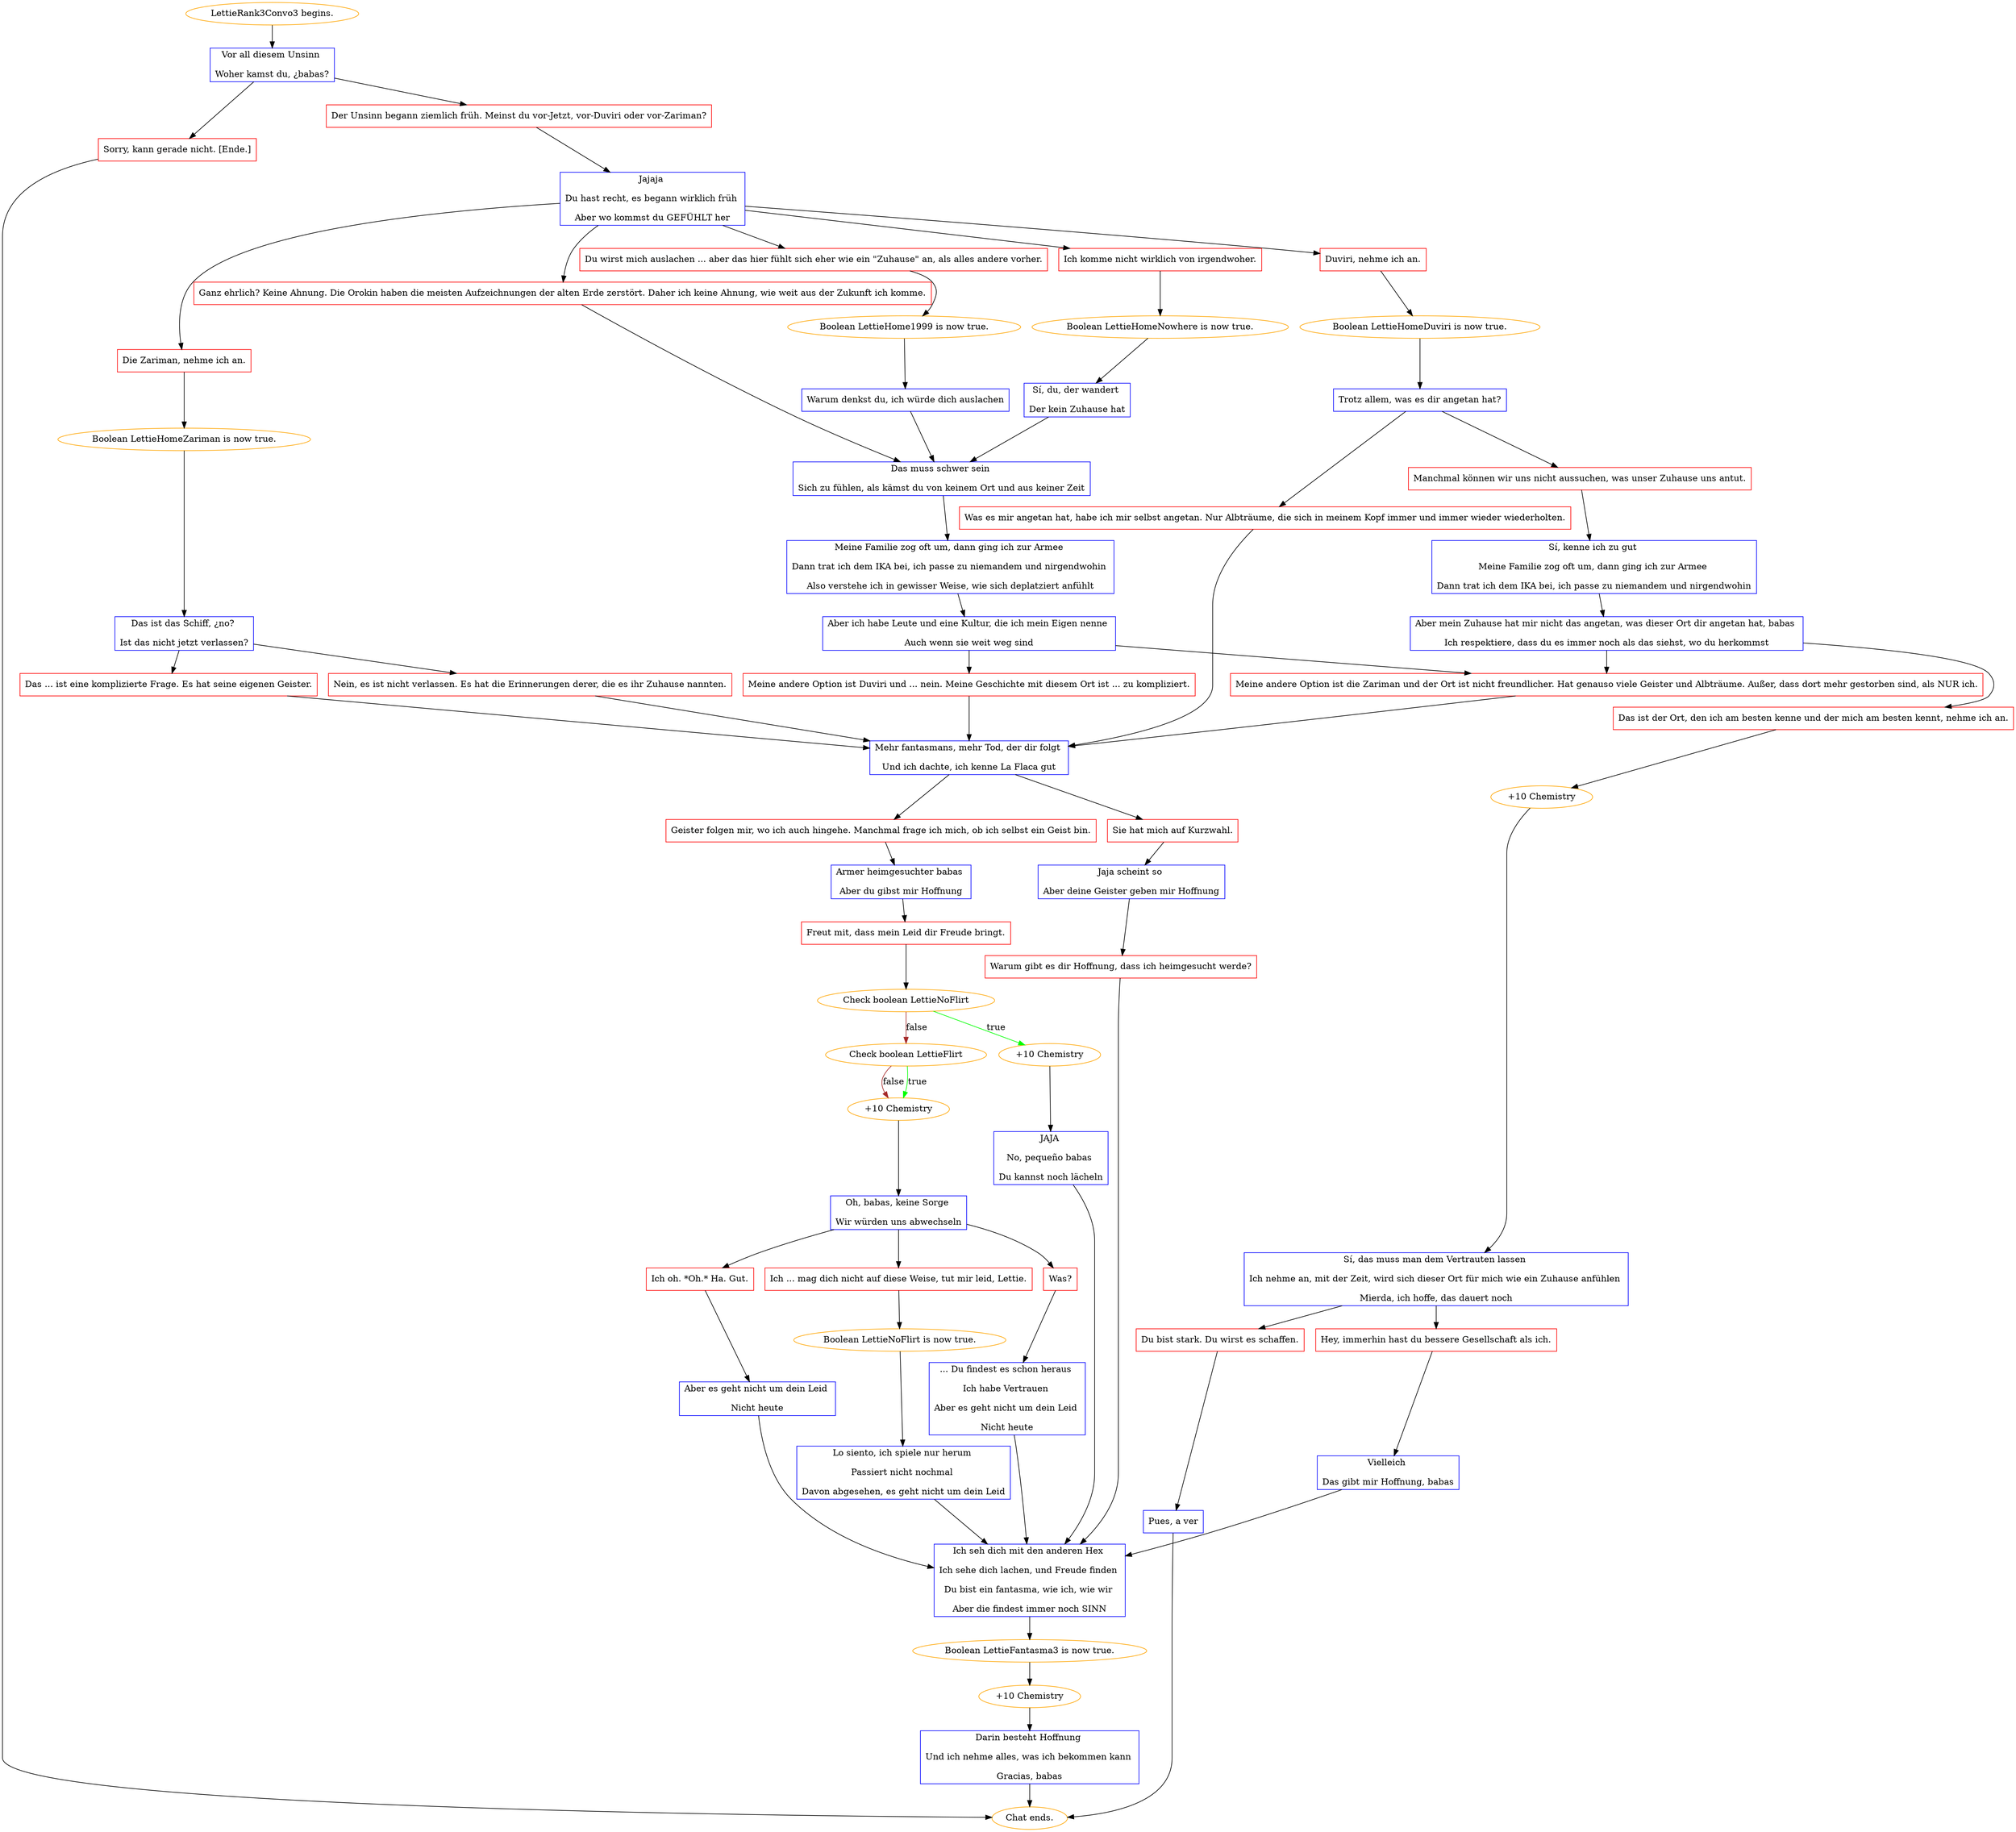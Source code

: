 digraph {
	"LettieRank3Convo3 begins." [color=orange];
		"LettieRank3Convo3 begins." -> j3593429896;
	j3593429896 [label="Vor all diesem Unsinn 
Woher kamst du, ¿babas?",shape=box,color=blue];
		j3593429896 -> j2854839273;
		j3593429896 -> j339067055;
	j2854839273 [label="Der Unsinn begann ziemlich früh. Meinst du vor-Jetzt, vor-Duviri oder vor-Zariman?",shape=box,color=red];
		j2854839273 -> j905692660;
	j339067055 [label="Sorry, kann gerade nicht. [Ende.]",shape=box,color=red];
		j339067055 -> "Chat ends.";
	j905692660 [label="Jajaja 
Du hast recht, es begann wirklich früh 
Aber wo kommst du GEFÜHLT her",shape=box,color=blue];
		j905692660 -> j2147781289;
		j905692660 -> j1986630767;
		j905692660 -> j4200024709;
		j905692660 -> j95982536;
		j905692660 -> j2608927038;
	"Chat ends." [color=orange];
	j2147781289 [label="Duviri, nehme ich an.",shape=box,color=red];
		j2147781289 -> j1673544048;
	j1986630767 [label="Die Zariman, nehme ich an.",shape=box,color=red];
		j1986630767 -> j3894524915;
	j4200024709 [label="Du wirst mich auslachen ... aber das hier fühlt sich eher wie ein \"Zuhause\" an, als alles andere vorher.",shape=box,color=red];
		j4200024709 -> j1848507819;
	j95982536 [label="Ich komme nicht wirklich von irgendwoher.",shape=box,color=red];
		j95982536 -> j1932921269;
	j2608927038 [label="Ganz ehrlich? Keine Ahnung. Die Orokin haben die meisten Aufzeichnungen der alten Erde zerstört. Daher ich keine Ahnung, wie weit aus der Zukunft ich komme.",shape=box,color=red];
		j2608927038 -> j3311966944;
	j1673544048 [label="Boolean LettieHomeDuviri is now true.",color=orange];
		j1673544048 -> j2848432270;
	j3894524915 [label="Boolean LettieHomeZariman is now true.",color=orange];
		j3894524915 -> j2456377300;
	j1848507819 [label="Boolean LettieHome1999 is now true.",color=orange];
		j1848507819 -> j1957680447;
	j1932921269 [label="Boolean LettieHomeNowhere is now true.",color=orange];
		j1932921269 -> j2937204983;
	j3311966944 [label="Das muss schwer sein 
Sich zu fühlen, als kämst du von keinem Ort und aus keiner Zeit",shape=box,color=blue];
		j3311966944 -> j2460475222;
	j2848432270 [label="Trotz allem, was es dir angetan hat?",shape=box,color=blue];
		j2848432270 -> j3286694468;
		j2848432270 -> j1345758012;
	j2456377300 [label="Das ist das Schiff, ¿no? 
Ist das nicht jetzt verlassen?",shape=box,color=blue];
		j2456377300 -> j2182372952;
		j2456377300 -> j3173860353;
	j1957680447 [label="Warum denkst du, ich würde dich auslachen",shape=box,color=blue];
		j1957680447 -> j3311966944;
	j2937204983 [label="Sí, du, der wandert 
Der kein Zuhause hat",shape=box,color=blue];
		j2937204983 -> j3311966944;
	j2460475222 [label="Meine Familie zog oft um, dann ging ich zur Armee 
Dann trat ich dem IKA bei, ich passe zu niemandem und nirgendwohin 
Also verstehe ich in gewisser Weise, wie sich deplatziert anfühlt",shape=box,color=blue];
		j2460475222 -> j1393236624;
	j3286694468 [label="Manchmal können wir uns nicht aussuchen, was unser Zuhause uns antut.",shape=box,color=red];
		j3286694468 -> j2822591960;
	j1345758012 [label="Was es mir angetan hat, habe ich mir selbst angetan. Nur Albträume, die sich in meinem Kopf immer und immer wieder wiederholten.",shape=box,color=red];
		j1345758012 -> j1169226767;
	j2182372952 [label="Das ... ist eine komplizierte Frage. Es hat seine eigenen Geister.",shape=box,color=red];
		j2182372952 -> j1169226767;
	j3173860353 [label="Nein, es ist nicht verlassen. Es hat die Erinnerungen derer, die es ihr Zuhause nannten.",shape=box,color=red];
		j3173860353 -> j1169226767;
	j1393236624 [label="Aber ich habe Leute und eine Kultur, die ich mein Eigen nenne 
Auch wenn sie weit weg sind",shape=box,color=blue];
		j1393236624 -> j4129421074;
		j1393236624 -> j2019833532;
	j2822591960 [label="Sí, kenne ich zu gut 
Meine Familie zog oft um, dann ging ich zur Armee 
Dann trat ich dem IKA bei, ich passe zu niemandem und nirgendwohin",shape=box,color=blue];
		j2822591960 -> j2565949842;
	j1169226767 [label="Mehr fantasmans, mehr Tod, der dir folgt 
Und ich dachte, ich kenne La Flaca gut",shape=box,color=blue];
		j1169226767 -> j734331309;
		j1169226767 -> j127334843;
	j4129421074 [label="Meine andere Option ist Duviri und ... nein. Meine Geschichte mit diesem Ort ist ... zu kompliziert.",shape=box,color=red];
		j4129421074 -> j1169226767;
	j2019833532 [label="Meine andere Option ist die Zariman und der Ort ist nicht freundlicher. Hat genauso viele Geister und Albträume. Außer, dass dort mehr gestorben sind, als NUR ich.",shape=box,color=red];
		j2019833532 -> j1169226767;
	j2565949842 [label="Aber mein Zuhause hat mir nicht das angetan, was dieser Ort dir angetan hat, babas 
Ich respektiere, dass du es immer noch als das siehst, wo du herkommst",shape=box,color=blue];
		j2565949842 -> j157605922;
		j2565949842 -> j2019833532;
	j734331309 [label="Sie hat mich auf Kurzwahl.",shape=box,color=red];
		j734331309 -> j530278880;
	j127334843 [label="Geister folgen mir, wo ich auch hingehe. Manchmal frage ich mich, ob ich selbst ein Geist bin.",shape=box,color=red];
		j127334843 -> j4065008347;
	j157605922 [label="Das ist der Ort, den ich am besten kenne und der mich am besten kennt, nehme ich an.",shape=box,color=red];
		j157605922 -> j2460254048;
	j530278880 [label="Jaja scheint so 
Aber deine Geister geben mir Hoffnung",shape=box,color=blue];
		j530278880 -> j341729720;
	j4065008347 [label="Armer heimgesuchter babas 
Aber du gibst mir Hoffnung",shape=box,color=blue];
		j4065008347 -> j1131559589;
	j2460254048 [label="+10 Chemistry",color=orange];
		j2460254048 -> j2143581110;
	j341729720 [label="Warum gibt es dir Hoffnung, dass ich heimgesucht werde?",shape=box,color=red];
		j341729720 -> j1285304468;
	j1131559589 [label="Freut mit, dass mein Leid dir Freude bringt.",shape=box,color=red];
		j1131559589 -> j1945290486;
	j2143581110 [label="Sí, das muss man dem Vertrauten lassen 
Ich nehme an, mit der Zeit, wird sich dieser Ort für mich wie ein Zuhause anfühlen 
Mierda, ich hoffe, das dauert noch",shape=box,color=blue];
		j2143581110 -> j2434798245;
		j2143581110 -> j2277288262;
	j1285304468 [label="Ich seh dich mit den anderen Hex 
Ich sehe dich lachen, und Freude finden 
Du bist ein fantasma, wie ich, wie wir 
Aber die findest immer noch SINN",shape=box,color=blue];
		j1285304468 -> j2319811859;
	j1945290486 [label="Check boolean LettieNoFlirt",color=orange];
		j1945290486 -> j3651291519 [label=true,color=green];
		j1945290486 -> j763709535 [label=false,color=brown];
	j2434798245 [label="Du bist stark. Du wirst es schaffen.",shape=box,color=red];
		j2434798245 -> j1245671203;
	j2277288262 [label="Hey, immerhin hast du bessere Gesellschaft als ich.",shape=box,color=red];
		j2277288262 -> j1597979236;
	j2319811859 [label="Boolean LettieFantasma3 is now true.",color=orange];
		j2319811859 -> j2270246694;
	j3651291519 [label="+10 Chemistry",color=orange];
		j3651291519 -> j190872615;
	j763709535 [label="Check boolean LettieFlirt",color=orange];
		j763709535 -> j1768326196 [label=true,color=green];
		j763709535 -> j1768326196 [label=false,color=brown];
	j1245671203 [label="Pues, a ver",shape=box,color=blue];
		j1245671203 -> "Chat ends.";
	j1597979236 [label="Vielleich 
Das gibt mir Hoffnung, babas",shape=box,color=blue];
		j1597979236 -> j1285304468;
	j2270246694 [label="+10 Chemistry",color=orange];
		j2270246694 -> j1511100337;
	j190872615 [label="JAJA 
No, pequeño babas 
Du kannst noch lächeln",shape=box,color=blue];
		j190872615 -> j1285304468;
	j1768326196 [label="+10 Chemistry",color=orange];
		j1768326196 -> j4132243108;
	j1511100337 [label="Darin besteht Hoffnung 
Und ich nehme alles, was ich bekommen kann 
Gracias, babas",shape=box,color=blue];
		j1511100337 -> "Chat ends.";
	j4132243108 [label="Oh, babas, keine Sorge 
Wir würden uns abwechseln",shape=box,color=blue];
		j4132243108 -> j324253529;
		j4132243108 -> j1057016280;
		j4132243108 -> j478871413;
	j324253529 [label="Was?",shape=box,color=red];
		j324253529 -> j1611886488;
	j1057016280 [label="Ich oh. *Oh.* Ha. Gut.",shape=box,color=red];
		j1057016280 -> j296352386;
	j478871413 [label="Ich ... mag dich nicht auf diese Weise, tut mir leid, Lettie.",shape=box,color=red];
		j478871413 -> j3403958214;
	j1611886488 [label="... Du findest es schon heraus 
Ich habe Vertrauen 
Aber es geht nicht um dein Leid 
Nicht heute",shape=box,color=blue];
		j1611886488 -> j1285304468;
	j296352386 [label="Aber es geht nicht um dein Leid 
Nicht heute",shape=box,color=blue];
		j296352386 -> j1285304468;
	j3403958214 [label="Boolean LettieNoFlirt is now true.",color=orange];
		j3403958214 -> j3498921035;
	j3498921035 [label="Lo siento, ich spiele nur herum 
Passiert nicht nochmal 
Davon abgesehen, es geht nicht um dein Leid",shape=box,color=blue];
		j3498921035 -> j1285304468;
}